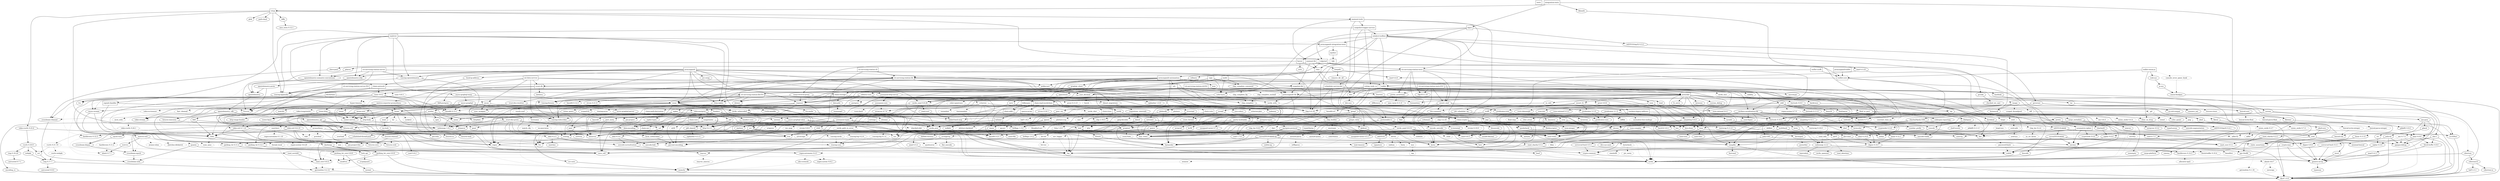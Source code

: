 digraph {
    0 [ label = "tests" shape = box]
    1 [ label = "catalyst-toolbox" shape = box]
    2 [ label = "chain-addr" shape = box]
    3 [ label = "chain-core" shape = box]
    4 [ label = "chain-ser" shape = box]
    5 [ label = "chain-crypto" shape = box]
    6 [ label = "typed-bytes" shape = box]
    7 [ label = "chain-impl-mockchain" shape = box]
    8 [ label = "cardano-legacy-address" shape = box]
    9 [ label = "chain-time" shape = box]
    10 [ label = "chain-vote" shape = box]
    11 [ label = "imhamt" shape = box]
    12 [ label = "sparse-array" shape = box]
    13 [ label = "chain-storage" shape = box]
    14 [ label = "jcli" shape = box]
    15 [ label = "jormungandr-lib" shape = box]
    16 [ label = "jormungandr-automation" shape = box]
    17 [ label = "jortestkit" shape = box]
    18 [ label = "jormungandr-integration-tests" shape = box]
    19 [ label = "hersir" shape = box]
    20 [ label = "thor" shape = box]
    21 [ label = "loki" shape = box]
    22 [ label = "mjolnir" shape = box]
    23 [ label = "snapshot-lib" shape = box]
    24 [ label = "symmetric-cipher" shape = box]
    25 [ label = "vit-servicing-station-lib" shape = box]
    26 [ label = "event-db" shape = box]
    27 [ label = "vit-servicing-station-tests" shape = box]
    28 [ label = "wallet" shape = box]
    29 [ label = "chain-path-derivation" shape = box]
    30 [ label = "hdkeygen" shape = box]
    31 [ label = "chain-network" shape = box]
    32 [ label = "jormungandrwallet" shape = box]
    33 [ label = "wallet-core" shape = box]
    34 [ label = "wallet-wasm-js" shape = box]
    35 [ label = "wallet-uniffi" shape = box]
    36 [ label = "jormungandr" shape = box]
    37 [ label = "explorer" shape = box]
    38 [ label = "settings" shape = box]
    39 [ label = "blockchain" shape = box]
    40 [ label = "vit-servicing-station-cli" shape = box]
    41 [ label = "vit-servicing-station-server" shape = box]
    42 [ label = "iapyx" shape = box]
    43 [ label = "valgrind" shape = box]
    44 [ label = "vitup" shape = box]
    45 [ label = "mainnet-lib" shape = box]
    46 [ label = "mainnet-tools" shape = box]
    47 [ label = "scheduler-service-lib" shape = box]
    48 [ label = "signals-handler" shape = box]
    49 [ label = "snapshot-trigger-service" shape = box]
    50 [ label = "voting_tools_rs" shape = box]
    51 [ label = "integration-tests" shape = box]
    52 [ label = "cat-data-service" shape = box]
    53 [ label = "audit" shape = box]
    54 [ label = "vit-servicing-station-cli-f10" shape = box]
    55 [ label = "vit-servicing-station-lib-f10" shape = box]
    56 [ label = "vit-servicing-station-server-f10" shape = box]
    57 [ label = "vit-servicing-station-tests-f10" shape = box]
    58 [ label = "sign" shape = box]
    59 [ label = "assert_fs" ]
    60 [ label = "bech32 0.8.1" ]
    61 [ label = "clap 4.4.18" ]
    62 [ label = "color-eyre" ]
    63 [ label = "csv" ]
    64 [ label = "fraction" ]
    65 [ label = "futures" ]
    66 [ label = "gag" ]
    67 [ label = "governor" ]
    68 [ label = "graphql_client" ]
    69 [ label = "hex" ]
    70 [ label = "image" ]
    71 [ label = "itertools 0.10.5" ]
    72 [ label = "once_cell" ]
    73 [ label = "qrcode" ]
    74 [ label = "quircs" ]
    75 [ label = "rand 0.8.5" ]
    76 [ label = "rand_chacha 0.3.1" ]
    77 [ label = "rayon" ]
    78 [ label = "regex" ]
    79 [ label = "reqwest" ]
    80 [ label = "rust_decimal" ]
    81 [ label = "serde" ]
    82 [ label = "serde_json" ]
    83 [ label = "serde_yaml 0.9.31" ]
    84 [ label = "sscanf" ]
    85 [ label = "thiserror" ]
    86 [ label = "time" ]
    87 [ label = "tokio" ]
    88 [ label = "tracing" ]
    89 [ label = "tracing-subscriber" ]
    90 [ label = "url" ]
    91 [ label = "cryptoxide 0.4.4" ]
    92 [ label = "proptest" ]
    93 [ label = "quickcheck" ]
    94 [ label = "curve25519-dalek-ng" ]
    95 [ label = "ed25519-bip32 0.4.1" ]
    96 [ label = "ed25519-dalek" ]
    97 [ label = "generic-array" ]
    98 [ label = "rand_core 0.6.4" ]
    99 [ label = "sha2 0.10.8" ]
    100 [ label = "lazy_static" ]
    101 [ label = "strum 0.24.1" ]
    102 [ label = "cbor_event" ]
    103 [ label = "base64 0.21.7" ]
    104 [ label = "const_format" ]
    105 [ label = "criterion" style = dashed]
    106 [ label = "data-pile" ]
    107 [ label = "sled" ]
    108 [ label = "tempfile" ]
    109 [ label = "base64 0.13.1" ]
    110 [ label = "bincode" ]
    111 [ label = "bytes" ]
    112 [ label = "clap_complete" ]
    113 [ label = "gtmpl" ]
    114 [ label = "rpassword" ]
    115 [ label = "serde_yaml 0.8.26" ]
    116 [ label = "http 0.2.11" ]
    117 [ label = "humantime" ]
    118 [ label = "parity-multiaddr" ]
    119 [ label = "serde_with" ]
    120 [ label = "assert_cmd" ]
    121 [ label = "bytesize" ]
    122 [ label = "custom_debug" ]
    123 [ label = "flate2" ]
    124 [ label = "fs_extra" ]
    125 [ label = "json" ]
    126 [ label = "keynesis" ]
    127 [ label = "log" ]
    128 [ label = "netstat2" ]
    129 [ label = "os_info" ]
    130 [ label = "poldercast" ]
    131 [ label = "predicates 2.1.5" ]
    132 [ label = "prost 0.9.0" ]
    133 [ label = "semver" ]
    134 [ label = "sysinfo" ]
    135 [ label = "tar" ]
    136 [ label = "tokio-stream" ]
    137 [ label = "tonic 0.6.2" ]
    138 [ label = "warp" ]
    139 [ label = "zip" ]
    140 [ label = "console" ]
    141 [ label = "dialoguer" ]
    142 [ label = "indicatif" ]
    143 [ label = "sha-1" ]
    144 [ label = "sha2 0.9.9" ]
    145 [ label = "bech32 0.7.3" ]
    146 [ label = "yaml-rust" ]
    147 [ label = "ctrlc" ]
    148 [ label = "slave-pool" ]
    149 [ label = "cocoon" ]
    150 [ label = "dirs" ]
    151 [ label = "serde_test" style = dashed]
    152 [ label = "zeroize" ]
    153 [ label = "diesel" ]
    154 [ label = "diesel_migrations" ]
    155 [ label = "dotenv" ]
    156 [ label = "http-zipkin" ]
    157 [ label = "notify" ]
    158 [ label = "r2d2" ]
    159 [ label = "simplelog 0.8.0" ]
    160 [ label = "tracing-futures" ]
    161 [ label = "bb8" ]
    162 [ label = "bb8-postgres" ]
    163 [ label = "chrono" ]
    164 [ label = "dotenvy" ]
    165 [ label = "tokio-postgres" ]
    166 [ label = "cfg-if 0.1.10" ]
    167 [ label = "dyn-clone" ]
    168 [ label = "fake" ]
    169 [ label = "hyper" ]
    170 [ label = "postgres" ]
    171 [ label = "pretty_assertions" ]
    172 [ label = "rand 0.7.3" ]
    173 [ label = "rand_core 0.5.1" ]
    174 [ label = "refinery" ]
    175 [ label = "hashlink" ]
    176 [ label = "http-body" ]
    177 [ label = "pin-project" ]
    178 [ label = "clear_on_drop" ]
    179 [ label = "console_error_panic_hook" style = dashed]
    180 [ label = "getrandom 0.2.12" ]
    181 [ label = "js-sys" ]
    182 [ label = "wasm-bindgen" ]
    183 [ label = "web-sys" ]
    184 [ label = "uniffi" ]
    185 [ label = "arc-swap" ]
    186 [ label = "jsonrpsee-core" ]
    187 [ label = "jsonrpsee-http-server" ]
    188 [ label = "linked-hash-map" ]
    189 [ label = "local-ip-address" ]
    190 [ label = "lru" ]
    191 [ label = "opentelemetry" ]
    192 [ label = "opentelemetry-otlp" ]
    193 [ label = "opentelemetry-semantic-conventions" ]
    194 [ label = "prometheus" style = dashed]
    195 [ label = "tokio-util 0.6.10" ]
    196 [ label = "tracing-appender" ]
    197 [ label = "tracing-opentelemetry" ]
    198 [ label = "trust-dns-resolver" ]
    199 [ label = "anyhow" ]
    200 [ label = "async-graphql" ]
    201 [ label = "async-graphql-warp" ]
    202 [ label = "futures-channel" ]
    203 [ label = "futures-util" ]
    204 [ label = "ed25519-bip32 0.3.2" ]
    205 [ label = "prettytable-rs" ]
    206 [ label = "warp-reverse-proxy" ]
    207 [ label = "diffy" ]
    208 [ label = "glob" ]
    209 [ label = "path-slash" ]
    210 [ label = "rustls 0.20.9" ]
    211 [ label = "rustls-pemfile" ]
    212 [ label = "tempdir" ]
    213 [ label = "tokio-rustls 0.23.4" ]
    214 [ label = "uuid 0.8.2" ]
    215 [ label = "walkdir" ]
    216 [ label = "cardano-serialization-lib" ]
    217 [ label = "pharos" ]
    218 [ label = "job_scheduler_ng" ]
    219 [ label = "num-traits" ]
    220 [ label = "uuid 1.7.0" ]
    221 [ label = "bytekind" ]
    222 [ label = "cddl" ]
    223 [ label = "ciborium" ]
    224 [ label = "dashmap" ]
    225 [ label = "microtype" ]
    226 [ label = "nonempty" ]
    227 [ label = "validity" ]
    228 [ label = "cfg-if 1.0.0" ]
    229 [ label = "libmath" ]
    230 [ label = "rand_chacha 0.2.2" ]
    231 [ label = "axum" ]
    232 [ label = "metrics" ]
    233 [ label = "metrics-exporter-prometheus" ]
    234 [ label = "tower-http" ]
    235 [ label = "clap_complete_command" ]
    236 [ label = "base64 0.12.3" ]
    237 [ label = "structopt" ]
    238 [ label = "itertools 0.9.0" ]
    239 [ label = "strum 0.21.0" ]
    240 [ label = "anstyle" ]
    241 [ label = "doc-comment" ]
    242 [ label = "globwalk" ]
    243 [ label = "predicates 3.1.0" ]
    244 [ label = "predicates-core" ]
    245 [ label = "predicates-tree" ]
    246 [ label = "clap_builder" ]
    247 [ label = "backtrace" ]
    248 [ label = "color-spantrace" style = dashed]
    249 [ label = "eyre" ]
    250 [ label = "indenter" ]
    251 [ label = "owo-colors" ]
    252 [ label = "tracing-error" style = dashed]
    253 [ label = "csv-core" ]
    254 [ label = "itoa" ]
    255 [ label = "ryu" ]
    256 [ label = "num" ]
    257 [ label = "futures-core" ]
    258 [ label = "futures-executor" ]
    259 [ label = "futures-io" ]
    260 [ label = "futures-sink" ]
    261 [ label = "futures-task" ]
    262 [ label = "filedescriptor" ]
    263 [ label = "futures-timer" style = dashed]
    264 [ label = "no-std-compat" ]
    265 [ label = "nonzero_ext" ]
    266 [ label = "parking_lot 0.12.1" ]
    267 [ label = "smallvec" ]
    268 [ label = "bytemuck" ]
    269 [ label = "byteorder" ]
    270 [ label = "color_quant" ]
    271 [ label = "gif" style = dashed]
    272 [ label = "jpeg-decoder" style = dashed]
    273 [ label = "num-iter" ]
    274 [ label = "num-rational 0.3.2" ]
    275 [ label = "png" style = dashed]
    276 [ label = "scoped_threadpool" style = dashed]
    277 [ label = "tiff" style = dashed]
    278 [ label = "either" ]
    279 [ label = "checked_int_cast" ]
    280 [ label = "ppv-lite86" ]
    281 [ label = "rayon-core" ]
    282 [ label = "aho-corasick" ]
    283 [ label = "memchr" ]
    284 [ label = "regex-automata 0.4.5" ]
    285 [ label = "regex-syntax 0.8.2" ]
    286 [ label = "serde_urlencoded" ]
    287 [ label = "sync_wrapper" ]
    288 [ label = "tower-service" ]
    289 [ label = "arrayvec 0.7.4" ]
    290 [ label = "borsh" style = dashed]
    291 [ label = "rkyv" style = dashed]
    292 [ label = "indexmap 2.2.2" ]
    293 [ label = "unsafe-libyaml" ]
    294 [ label = "deranged" ]
    295 [ label = "num-conv" ]
    296 [ label = "powerfmt" ]
    297 [ label = "time-core" ]
    298 [ label = "mio" style = dashed]
    299 [ label = "num_cpus" style = dashed]
    300 [ label = "pin-project-lite" ]
    301 [ label = "tracing-core" ]
    302 [ label = "matchers" style = dashed]
    303 [ label = "nu-ansi-term" style = dashed]
    304 [ label = "sharded-slab" style = dashed]
    305 [ label = "thread_local" style = dashed]
    306 [ label = "tracing-log 0.2.0" style = dashed]
    307 [ label = "tracing-serde" style = dashed]
    308 [ label = "form_urlencoded" ]
    309 [ label = "idna 0.5.0" ]
    310 [ label = "percent-encoding" ]
    311 [ label = "bit-set" style = dashed]
    312 [ label = "bit-vec" style = dashed]
    313 [ label = "bitflags 2.4.2" ]
    314 [ label = "rand_xorshift" ]
    315 [ label = "rusty-fork" style = dashed]
    316 [ label = "unarray" ]
    317 [ label = "env_logger" style = dashed]
    318 [ label = "digest 0.9.0" ]
    319 [ label = "subtle-ng" ]
    320 [ label = "curve25519-dalek" ]
    321 [ label = "ed25519" ]
    322 [ label = "typenum" ]
    323 [ label = "digest 0.10.7" ]
    324 [ label = "atty" style = dashed]
    325 [ label = "cast" style = dashed]
    326 [ label = "clap 2.34.0" ]
    327 [ label = "criterion-plot" style = dashed]
    328 [ label = "oorandom" style = dashed]
    329 [ label = "plotters" style = dashed]
    330 [ label = "serde_cbor" style = dashed]
    331 [ label = "tinytemplate" style = dashed]
    332 [ label = "memmap2" ]
    333 [ label = "crc32fast" ]
    334 [ label = "crossbeam-epoch" ]
    335 [ label = "crossbeam-utils" ]
    336 [ label = "fxhash" ]
    337 [ label = "libc" ]
    338 [ label = "parking_lot 0.11.2" ]
    339 [ label = "fastrand" ]
    340 [ label = "gtmpl_value" ]
    341 [ label = "indexmap 1.9.3" ]
    342 [ label = "fnv" ]
    343 [ label = "arrayref" ]
    344 [ label = "bs58" ]
    345 [ label = "data-encoding" ]
    346 [ label = "multihash" ]
    347 [ label = "static_assertions" ]
    348 [ label = "unsigned-varint 0.7.2" ]
    349 [ label = "bstr" ]
    350 [ label = "wait-timeout" ]
    351 [ label = "miniz_oxide 0.7.2" style = dashed]
    352 [ label = "cryptoxide 0.3.6" ]
    353 [ label = "bitflags 1.3.2" ]
    354 [ label = "difflib" style = dashed]
    355 [ label = "float-cmp" style = dashed]
    356 [ label = "normalize-line-endings" style = dashed]
    357 [ label = "filetime" ]
    358 [ label = "tokio-util 0.7.10" ]
    359 [ label = "async-stream" ]
    360 [ label = "h2" style = dashed]
    361 [ label = "hyper-timeout" style = dashed]
    362 [ label = "tower" ]
    363 [ label = "tower-layer" ]
    364 [ label = "headers" ]
    365 [ label = "mime" ]
    366 [ label = "mime_guess" ]
    367 [ label = "multer" ]
    368 [ label = "scoped-tls" ]
    369 [ label = "tokio-rustls 0.24.1" style = dashed]
    370 [ label = "tokio-tungstenite" style = dashed]
    371 [ label = "aes 0.8.3" style = dashed]
    372 [ label = "bzip2" style = dashed]
    373 [ label = "constant_time_eq" style = dashed]
    374 [ label = "hmac 0.12.1" ]
    375 [ label = "pbkdf2 0.11.0" style = dashed]
    376 [ label = "sha1" ]
    377 [ label = "zstd" style = dashed]
    378 [ label = "unicode-width" ]
    379 [ label = "shell-words" ]
    380 [ label = "number_prefix" ]
    381 [ label = "block-buffer 0.9.0" ]
    382 [ label = "opaque-debug" ]
    383 [ label = "crossbeam-channel" ]
    384 [ label = "aes-gcm" ]
    385 [ label = "chacha20poly1305" ]
    386 [ label = "hmac 0.11.0" ]
    387 [ label = "pbkdf2 0.9.0" ]
    388 [ label = "dirs-sys" ]
    389 [ label = "libsqlite3-sys" style = dashed]
    390 [ label = "pq-sys" style = dashed]
    391 [ label = "migrations_internals" ]
    392 [ label = "zipkin" ]
    393 [ label = "scheduled-thread-pool" ]
    394 [ label = "termcolor" ]
    395 [ label = "fallible-iterator" ]
    396 [ label = "phf" ]
    397 [ label = "postgres-protocol" ]
    398 [ label = "postgres-types" ]
    399 [ label = "whoami" ]
    400 [ label = "deunicode" ]
    401 [ label = "http 1.0.0" style = dashed]
    402 [ label = "url-escape" style = dashed]
    403 [ label = "httparse" ]
    404 [ label = "httpdate" ]
    405 [ label = "socket2" style = dashed]
    406 [ label = "want" ]
    407 [ label = "ansi_term 0.11.0" ]
    408 [ label = "difference" ]
    409 [ label = "getrandom 0.1.16" style = dashed]
    410 [ label = "refinery-core" ]
    411 [ label = "hashbrown 0.14.3" ]
    412 [ label = "camino" ]
    413 [ label = "cargo_metadata" ]
    414 [ label = "beef" ]
    415 [ label = "jsonrpsee-types" ]
    416 [ label = "rustc-hash" style = dashed]
    417 [ label = "globset" ]
    418 [ label = "unicase" ]
    419 [ label = "hashbrown 0.12.3" ]
    420 [ label = "opentelemetry_api" ]
    421 [ label = "opentelemetry_sdk" ]
    422 [ label = "opentelemetry-proto" ]
    423 [ label = "prost 0.11.9" style = dashed]
    424 [ label = "tonic 0.8.3" style = dashed]
    425 [ label = "protobuf" style = dashed]
    426 [ label = "slab" style = dashed]
    427 [ label = "tracing-log 0.1.4" style = dashed]
    428 [ label = "lru-cache" ]
    429 [ label = "resolv-conf" style = dashed]
    430 [ label = "trust-dns-proto" ]
    431 [ label = "async-graphql-parser" ]
    432 [ label = "async-graphql-value" ]
    433 [ label = "fast_chemail" style = dashed]
    434 [ label = "pin-utils" ]
    435 [ label = "encode_unicode" ]
    436 [ label = "is-terminal" ]
    437 [ label = "term" ]
    438 [ label = "ansi_term 0.12.1" ]
    439 [ label = "ring 0.16.20" ]
    440 [ label = "sct" ]
    441 [ label = "webpki" ]
    442 [ label = "rand 0.4.6" ]
    443 [ label = "remove_dir_all" ]
    444 [ label = "same-file" ]
    445 [ label = "num-bigint" ]
    446 [ label = "num-integer" ]
    447 [ label = "schemars" ]
    448 [ label = "cron" ]
    449 [ label = "libm" style = dashed]
    450 [ label = "abnf_to_pest" ]
    451 [ label = "base16" ]
    452 [ label = "base64-url" style = dashed]
    453 [ label = "clap 3.2.25" style = dashed]
    454 [ label = "codespan-reporting" ]
    455 [ label = "hexf-parse" ]
    456 [ label = "itertools 0.11.0" ]
    457 [ label = "lexical-core" ]
    458 [ label = "pest_meta" ]
    459 [ label = "pest_vm" ]
    460 [ label = "regex-syntax 0.7.5" style = dashed]
    461 [ label = "simplelog 0.12.1" ]
    462 [ label = "uriparse" style = dashed]
    463 [ label = "ciborium-io" ]
    464 [ label = "ciborium-ll" ]
    465 [ label = "lock_api" ]
    466 [ label = "parking_lot_core 0.9.9" ]
    467 [ label = "secrecy" style = dashed]
    468 [ label = "rand 0.3.23" ]
    469 [ label = "axum-core" ]
    470 [ label = "matchit" ]
    471 [ label = "serde_path_to_error" style = dashed]
    472 [ label = "ahash 0.7.7" ]
    473 [ label = "ipnet" ]
    474 [ label = "metrics-util" ]
    475 [ label = "quanta" ]
    476 [ label = "http-range-header" ]
    477 [ label = "clap_complete_fig" style = dashed]
    478 [ label = "clap_complete_nushell" style = dashed]
    479 [ label = "ignore" ]
    480 [ label = "termtree" ]
    481 [ label = "anstream" style = dashed]
    482 [ label = "clap_lex 0.6.0" ]
    483 [ label = "strsim 0.10.0" style = dashed]
    484 [ label = "rustc-demangle" ]
    485 [ label = "num-complex" ]
    486 [ label = "num-rational 0.4.1" ]
    487 [ label = "weezl" style = dashed]
    488 [ label = "deflate" style = dashed]
    489 [ label = "miniz_oxide 0.3.7" style = dashed]
    490 [ label = "miniz_oxide 0.4.4" style = dashed]
    491 [ label = "crossbeam-deque" ]
    492 [ label = "bitvec" style = dashed]
    493 [ label = "bytecheck" style = dashed]
    494 [ label = "ptr_meta" style = dashed]
    495 [ label = "rend" style = dashed]
    496 [ label = "seahash" style = dashed]
    497 [ label = "tinyvec" ]
    498 [ label = "equivalent" ]
    499 [ label = "regex-automata 0.1.10" style = dashed]
    500 [ label = "overload" style = dashed]
    501 [ label = "unicode-bidi" ]
    502 [ label = "unicode-normalization" ]
    503 [ label = "quick-error" style = dashed]
    504 [ label = "subtle" ]
    505 [ label = "signature" ]
    506 [ label = "block-buffer 0.10.4" style = dashed]
    507 [ label = "crypto-common" ]
    508 [ label = "strsim 0.8.0" style = dashed]
    509 [ label = "textwrap 0.11.0" ]
    510 [ label = "vec_map" style = dashed]
    511 [ label = "plotters-backend" style = dashed]
    512 [ label = "plotters-svg" style = dashed]
    513 [ label = "half 1.8.2" style = dashed]
    514 [ label = "instant" ]
    515 [ label = "parking_lot_core 0.8.6" ]
    516 [ label = "unsigned-varint 0.5.1" ]
    517 [ label = "adler" style = dashed]
    518 [ label = "tokio-io-timeout" style = dashed]
    519 [ label = "headers-core" ]
    520 [ label = "encoding_rs" ]
    521 [ label = "spin" ]
    522 [ label = "rustls 0.21.10" style = dashed]
    523 [ label = "tungstenite" style = dashed]
    524 [ label = "cipher 0.4.4" ]
    525 [ label = "bzip2-sys" style = dashed]
    526 [ label = "password-hash" style = dashed]
    527 [ label = "zstd-safe" style = dashed]
    528 [ label = "aead 0.4.3" ]
    529 [ label = "aes 0.7.5" style = dashed]
    530 [ label = "cipher 0.3.0" ]
    531 [ label = "ctr" ]
    532 [ label = "ghash" ]
    533 [ label = "aead 0.5.2" ]
    534 [ label = "chacha20" ]
    535 [ label = "poly1305" ]
    536 [ label = "crypto-mac" ]
    537 [ label = "lazycell" ]
    538 [ label = "zipkin-types" ]
    539 [ label = "phf_shared" ]
    540 [ label = "md-5" ]
    541 [ label = "stringprep" ]
    542 [ label = "try-lock" ]
    543 [ label = "siphasher 1.0.0" ]
    544 [ label = "toml" ]
    545 [ label = "ahash 0.8.7" style = dashed]
    546 [ label = "allocator-api2" style = dashed]
    547 [ label = "cargo-platform" ]
    548 [ label = "hostname" style = dashed]
    549 [ label = "idna 0.2.3" ]
    550 [ label = "pest" ]
    551 [ label = "ascii_utils" style = dashed]
    552 [ label = "dirs-next" ]
    553 [ label = "untrusted 0.7.1" ]
    554 [ label = "ring 0.17.7" ]
    555 [ label = "untrusted 0.9.0" ]
    556 [ label = "nom" ]
    557 [ label = "abnf" ]
    558 [ label = "pretty" ]
    559 [ label = "clap_lex 0.2.4" style = dashed]
    560 [ label = "textwrap 0.16.0" style = dashed]
    561 [ label = "lexical-parse-float" style = dashed]
    562 [ label = "lexical-parse-integer" style = dashed]
    563 [ label = "lexical-util" ]
    564 [ label = "lexical-write-float" style = dashed]
    565 [ label = "lexical-write-integer" style = dashed]
    566 [ label = "half 2.3.1" ]
    567 [ label = "scopeguard" ]
    568 [ label = "atomic-shim" style = dashed]
    569 [ label = "hashbrown 0.11.2" style = dashed]
    570 [ label = "sketches-ddsketch" style = dashed]
    571 [ label = "anstyle-parse" style = dashed]
    572 [ label = "anstyle-query" style = dashed]
    573 [ label = "colorchoice" style = dashed]
    574 [ label = "utf8parse" style = dashed]
    575 [ label = "adler32" style = dashed]
    576 [ label = "funty" style = dashed]
    577 [ label = "radium" style = dashed]
    578 [ label = "tap" style = dashed]
    579 [ label = "wyz" style = dashed]
    580 [ label = "simdutf8" style = dashed]
    581 [ label = "tinyvec_macros" style = dashed]
    582 [ label = "regex-syntax 0.6.29" style = dashed]
    583 [ label = "rustls-webpki" style = dashed]
    584 [ label = "utf-8" style = dashed]
    585 [ label = "inout" ]
    586 [ label = "base64ct" style = dashed]
    587 [ label = "zstd-sys" style = dashed]
    588 [ label = "polyval" ]
    589 [ label = "universal-hash 0.5.1" ]
    590 [ label = "siphasher 0.3.11" ]
    591 [ label = "finl_unicode" ]
    592 [ label = "serde_spanned" ]
    593 [ label = "toml_datetime" ]
    594 [ label = "toml_edit" style = dashed]
    595 [ label = "zerocopy" style = dashed]
    596 [ label = "match_cfg" style = dashed]
    597 [ label = "matches" ]
    598 [ label = "ucd-trie" ]
    599 [ label = "dirs-sys-next" ]
    600 [ label = "minimal-lexical" ]
    601 [ label = "abnf-core" ]
    602 [ label = "arrayvec 0.5.2" ]
    603 [ label = "typed-arena" ]
    604 [ label = "unicode-segmentation" ]
    605 [ label = "os_str_bytes" style = dashed]
    606 [ label = "universal-hash 0.4.1" ]
    607 [ label = "winnow" style = dashed]
    1 -> 62 [ ]
    1 -> 66 [ ]
    1 -> 67 [ ]
    1 -> 18 [ ]
    1 -> 73 [ ]
    1 -> 74 [ ]
    1 -> 84 [ ]
    1 -> 24 [ ]
    1 -> 25 [ style = dotted]
    1 -> 28 [ ]
    2 -> 3 [ ]
    2 -> 5 [ ]
    3 -> 4 [ ]
    4 -> 85 [ ]
    5 -> 60 [ ]
    5 -> 94 [ ]
    5 -> 95 [ ]
    5 -> 96 [ ]
    5 -> 69 [ ]
    5 -> 92 [ style = dotted]
    5 -> 93 [ style = dotted]
    5 -> 77 [ ]
    5 -> 99 [ ]
    5 -> 6 [ ]
    7 -> 8 [ ]
    7 -> 2 [ ]
    7 -> 9 [ ]
    7 -> 10 [ ]
    7 -> 11 [ ]
    7 -> 12 [ ]
    7 -> 101 [ ]
    7 -> 88 [ ]
    8 -> 102 [ ]
    8 -> 95 [ ]
    9 -> 3 [ ]
    9 -> 92 [ style = dotted]
    9 -> 93 [ style = dotted]
    10 -> 103 [ ]
    10 -> 3 [ ]
    10 -> 5 [ ]
    10 -> 104 [ ]
    11 -> 92 [ style = dotted]
    11 -> 85 [ ]
    13 -> 105 [ style = dotted]
    13 -> 106 [ ]
    13 -> 98 [ style = dotted]
    13 -> 107 [ ]
    13 -> 108 [ style = dotted]
    13 -> 85 [ ]
    14 -> 110 [ ]
    14 -> 112 [ ]
    14 -> 113 [ ]
    14 -> 15 [ ]
    14 -> 79 [ ]
    14 -> 114 [ ]
    14 -> 115 [ ]
    15 -> 7 [ ]
    15 -> 116 [ ]
    15 -> 117 [ ]
    15 -> 118 [ ]
    15 -> 119 [ ]
    16 -> 120 [ ]
    16 -> 13 [ ]
    16 -> 68 [ ]
    16 -> 14 [ ]
    16 -> 17 [ ]
    16 -> 125 [ ]
    16 -> 128 [ ]
    16 -> 130 [ ]
    16 -> 137 [ ]
    16 -> 89 [ ]
    17 -> 59 [ ]
    17 -> 109 [ ]
    17 -> 60 [ ]
    17 -> 121 [ ]
    17 -> 63 [ ]
    17 -> 122 [ ]
    17 -> 141 [ ]
    17 -> 124 [ ]
    17 -> 69 [ ]
    17 -> 117 [ ]
    17 -> 142 [ ]
    17 -> 129 [ ]
    17 -> 131 [ ]
    17 -> 79 [ ]
    17 -> 133 [ ]
    17 -> 115 [ ]
    17 -> 143 [ ]
    17 -> 144 [ ]
    17 -> 134 [ ]
    17 -> 135 [ ]
    17 -> 138 [ ]
    17 -> 139 [ ]
    18 -> 145 [ ]
    18 -> 19 [ ]
    18 -> 22 [ ]
    19 -> 147 [ ]
    19 -> 148 [ ]
    19 -> 20 [ ]
    20 -> 149 [ ]
    20 -> 150 [ ]
    20 -> 16 [ ]
    21 -> 20 [ ]
    22 -> 21 [ ]
    23 -> 64 [ ]
    23 -> 15 [ ]
    23 -> 79 [ ]
    23 -> 80 [ ]
    23 -> 151 [ style = dotted]
    23 -> 83 [ ]
    24 -> 91 [ ]
    24 -> 75 [ ]
    24 -> 85 [ ]
    24 -> 152 [ ]
    25 -> 61 [ ]
    25 -> 154 [ ]
    25 -> 155 [ ]
    25 -> 26 [ ]
    25 -> 156 [ ]
    25 -> 71 [ ]
    25 -> 157 [ ]
    25 -> 159 [ ]
    25 -> 23 [ ]
    25 -> 160 [ ]
    25 -> 89 [ ]
    25 -> 138 [ ]
    26 -> 162 [ ]
    26 -> 164 [ ]
    26 -> 80 [ ]
    26 -> 85 [ ]
    27 -> 120 [ ]
    27 -> 166 [ ]
    27 -> 167 [ ]
    27 -> 168 [ ]
    27 -> 17 [ ]
    27 -> 171 [ ]
    27 -> 174 [ ]
    27 -> 25 [ ]
    28 -> 175 [ ]
    28 -> 30 [ ]
    28 -> 71 [ ]
    28 -> 15 [ ]
    29 -> 85 [ ]
    30 -> 8 [ ]
    30 -> 2 [ ]
    30 -> 29 [ ]
    31 -> 5 [ ]
    31 -> 65 [ ]
    31 -> 85 [ ]
    31 -> 137 [ ]
    32 -> 33 [ ]
    33 -> 145 [ ]
    33 -> 24 [ ]
    33 -> 28 [ ]
    34 -> 178 [ ]
    34 -> 179 [ style = dotted]
    34 -> 33 [ ]
    34 -> 183 [ ]
    35 -> 184 [ ]
    35 -> 33 [ ]
    36 -> 185 [ ]
    36 -> 31 [ ]
    36 -> 13 [ ]
    36 -> 61 [ ]
    36 -> 156 [ ]
    36 -> 15 [ ]
    36 -> 187 [ ]
    36 -> 189 [ ]
    36 -> 192 [ ]
    36 -> 193 [ ]
    36 -> 130 [ ]
    36 -> 194 [ style = dotted]
    36 -> 79 [ ]
    36 -> 115 [ ]
    36 -> 196 [ ]
    36 -> 197 [ ]
    36 -> 198 [ ]
    36 -> 138 [ ]
    37 -> 199 [ ]
    37 -> 201 [ ]
    37 -> 31 [ ]
    37 -> 156 [ ]
    37 -> 18 [ ]
    37 -> 192 [ ]
    37 -> 193 [ ]
    37 -> 196 [ ]
    37 -> 197 [ ]
    38 -> 107 [ ]
    38 -> 85 [ ]
    39 -> 7 [ ]
    39 -> 190 [ ]
    40 -> 63 [ ]
    40 -> 25 [ ]
    41 -> 192 [ ]
    41 -> 193 [ ]
    41 -> 196 [ ]
    41 -> 197 [ ]
    41 -> 25 [ ]
    42 -> 1 [ ]
    42 -> 204 [ ]
    42 -> 205 [ ]
    42 -> 43 [ ]
    43 -> 16 [ ]
    43 -> 27 [ ]
    43 -> 33 [ ]
    43 -> 206 [ ]
    44 -> 207 [ ]
    44 -> 208 [ ]
    44 -> 46 [ ]
    44 -> 209 [ ]
    44 -> 213 [ ]
    44 -> 196 [ ]
    44 -> 214 [ ]
    44 -> 43 [ ]
    45 -> 216 [ ]
    45 -> 217 [ ]
    45 -> 23 [ ]
    45 -> 212 [ ]
    45 -> 20 [ ]
    46 -> 218 [ ]
    46 -> 45 [ ]
    46 -> 205 [ ]
    46 -> 49 [ ]
    46 -> 27 [ ]
    47 -> 163 [ ]
    47 -> 61 [ ]
    47 -> 65 [ ]
    47 -> 17 [ ]
    47 -> 220 [ ]
    48 -> 65 [ ]
    48 -> 87 [ ]
    49 -> 1 [ ]
    49 -> 47 [ ]
    49 -> 48 [ ]
    49 -> 50 [ ]
    50 -> 221 [ ]
    50 -> 216 [ ]
    50 -> 222 [ ]
    50 -> 61 [ ]
    50 -> 62 [ ]
    50 -> 224 [ ]
    50 -> 150 [ ]
    50 -> 225 [ ]
    50 -> 226 [ ]
    50 -> 92 [ ]
    50 -> 77 [ ]
    50 -> 80 [ ]
    50 -> 227 [ ]
    51 -> 42 [ ]
    51 -> 229 [ ]
    51 -> 230 [ ]
    51 -> 44 [ ]
    52 -> 231 [ ]
    52 -> 61 [ ]
    52 -> 26 [ ]
    52 -> 233 [ ]
    52 -> 119 [ ]
    52 -> 234 [ ]
    52 -> 89 [ ]
    53 -> 13 [ ]
    53 -> 235 [ ]
    53 -> 62 [ ]
    53 -> 115 [ ]
    53 -> 28 [ ]
    54 -> 63 [ ]
    54 -> 172 [ ]
    54 -> 108 [ ]
    54 -> 55 [ ]
    55 -> 236 [ ]
    55 -> 154 [ ]
    55 -> 155 [ ]
    55 -> 156 [ ]
    55 -> 238 [ ]
    55 -> 157 [ ]
    55 -> 159 [ ]
    55 -> 237 [ ]
    55 -> 239 [ ]
    55 -> 160 [ ]
    55 -> 89 [ ]
    55 -> 138 [ ]
    56 -> 196 [ ]
    56 -> 55 [ ]
    57 -> 120 [ ]
    57 -> 166 [ ]
    57 -> 7 [ ]
    57 -> 167 [ ]
    57 -> 168 [ ]
    57 -> 17 [ ]
    57 -> 171 [ ]
    57 -> 55 [ ]
    58 -> 13 [ ]
    58 -> 235 [ ]
    58 -> 62 [ ]
    58 -> 15 [ ]
    58 -> 79 [ ]
    58 -> 115 [ ]
    59 -> 241 [ ]
    59 -> 242 [ ]
    59 -> 243 [ ]
    59 -> 245 [ ]
    59 -> 108 [ ]
    61 -> 246 [ ]
    62 -> 247 [ ]
    62 -> 248 [ style = dotted]
    62 -> 249 [ ]
    63 -> 253 [ ]
    63 -> 254 [ ]
    63 -> 255 [ ]
    63 -> 81 [ ]
    64 -> 100 [ style = dotted]
    64 -> 256 [ ]
    65 -> 258 [ style = dotted]
    66 -> 262 [ ]
    66 -> 108 [ ]
    67 -> 65 [ style = dotted]
    67 -> 263 [ style = dotted]
    67 -> 264 [ ]
    67 -> 265 [ ]
    67 -> 266 [ ]
    67 -> 75 [ style = dotted]
    68 -> 82 [ ]
    70 -> 268 [ ]
    70 -> 271 [ style = dotted]
    70 -> 273 [ ]
    70 -> 274 [ ]
    70 -> 275 [ style = dotted]
    70 -> 276 [ style = dotted]
    70 -> 277 [ style = dotted]
    71 -> 278 [ ]
    73 -> 279 [ ]
    73 -> 70 [ style = dotted]
    74 -> 219 [ ]
    74 -> 85 [ ]
    75 -> 76 [ style = dotted]
    76 -> 280 [ ]
    76 -> 98 [ ]
    77 -> 278 [ ]
    77 -> 281 [ ]
    78 -> 284 [ ]
    79 -> 103 [ ]
    79 -> 203 [ ]
    79 -> 116 [ ]
    79 -> 82 [ style = dotted]
    79 -> 286 [ ]
    79 -> 287 [ ]
    79 -> 288 [ ]
    79 -> 90 [ ]
    80 -> 289 [ ]
    80 -> 290 [ style = dotted]
    80 -> 170 [ style = dotted]
    80 -> 291 [ style = dotted]
    82 -> 254 [ ]
    82 -> 255 [ ]
    82 -> 81 [ ]
    83 -> 292 [ ]
    83 -> 254 [ ]
    83 -> 255 [ ]
    83 -> 81 [ ]
    83 -> 293 [ ]
    84 -> 104 [ ]
    84 -> 100 [ ]
    84 -> 78 [ ]
    86 -> 294 [ ]
    86 -> 254 [ style = dotted]
    86 -> 295 [ ]
    86 -> 297 [ ]
    87 -> 111 [ style = dotted]
    87 -> 298 [ style = dotted]
    87 -> 299 [ style = dotted]
    87 -> 266 [ style = dotted]
    87 -> 300 [ ]
    88 -> 127 [ style = dotted]
    88 -> 300 [ ]
    88 -> 301 [ ]
    89 -> 302 [ style = dotted]
    89 -> 303 [ style = dotted]
    89 -> 78 [ style = dotted]
    89 -> 82 [ style = dotted]
    89 -> 304 [ style = dotted]
    89 -> 267 [ style = dotted]
    89 -> 305 [ style = dotted]
    89 -> 86 [ style = dotted]
    89 -> 88 [ style = dotted]
    89 -> 306 [ style = dotted]
    89 -> 307 [ style = dotted]
    90 -> 308 [ ]
    90 -> 309 [ ]
    90 -> 81 [ style = dotted]
    92 -> 311 [ style = dotted]
    92 -> 313 [ ]
    92 -> 100 [ style = dotted]
    92 -> 219 [ ]
    92 -> 75 [ ]
    92 -> 314 [ ]
    92 -> 285 [ style = dotted]
    92 -> 315 [ style = dotted]
    92 -> 316 [ ]
    93 -> 317 [ style = dotted]
    93 -> 172 [ ]
    94 -> 269 [ ]
    94 -> 318 [ ]
    94 -> 98 [ ]
    94 -> 319 [ ]
    94 -> 152 [ ]
    95 -> 91 [ ]
    96 -> 320 [ ]
    96 -> 321 [ ]
    96 -> 172 [ style = dotted]
    96 -> 81 [ style = dotted]
    96 -> 144 [ ]
    97 -> 322 [ ]
    98 -> 180 [ style = dotted]
    99 -> 323 [ ]
    105 -> 326 [ style = dashed]
    105 -> 327 [ style = dashed]
    105 -> 63 [ style = dashed]
    105 -> 65 [ style = dotted]
    105 -> 100 [ style = dashed]
    105 -> 328 [ style = dashed]
    105 -> 329 [ style = dashed]
    105 -> 77 [ style = dashed]
    105 -> 78 [ style = dashed]
    105 -> 330 [ style = dashed]
    105 -> 331 [ style = dashed]
    105 -> 87 [ style = dotted]
    105 -> 215 [ style = dashed]
    106 -> 332 [ ]
    107 -> 333 [ ]
    107 -> 334 [ ]
    107 -> 336 [ ]
    107 -> 337 [ ]
    107 -> 127 [ ]
    107 -> 338 [ ]
    108 -> 228 [ ]
    108 -> 339 [ ]
    110 -> 81 [ ]
    111 -> 81 [ style = dotted]
    112 -> 61 [ ]
    113 -> 340 [ ]
    113 -> 71 [ ]
    113 -> 100 [ ]
    113 -> 310 [ ]
    114 -> 82 [ ]
    115 -> 341 [ ]
    115 -> 255 [ ]
    115 -> 146 [ ]
    116 -> 111 [ ]
    116 -> 342 [ ]
    116 -> 254 [ ]
    118 -> 343 [ ]
    118 -> 344 [ ]
    118 -> 269 [ ]
    118 -> 345 [ ]
    118 -> 346 [ ]
    118 -> 347 [ ]
    118 -> 348 [ ]
    118 -> 90 [ style = dotted]
    119 -> 109 [ style = dotted]
    119 -> 163 [ style = dotted]
    119 -> 69 [ style = dotted]
    119 -> 341 [ style = dotted]
    119 -> 82 [ style = dotted]
    119 -> 86 [ style = dotted]
    120 -> 349 [ ]
    120 -> 241 [ ]
    120 -> 243 [ ]
    120 -> 245 [ ]
    120 -> 350 [ ]
    123 -> 333 [ ]
    123 -> 351 [ style = dotted]
    126 -> 352 [ ]
    126 -> 69 [ ]
    126 -> 76 [ ]
    126 -> 85 [ ]
    127 -> 81 [ style = dotted]
    128 -> 353 [ ]
    128 -> 337 [ ]
    128 -> 85 [ ]
    129 -> 127 [ ]
    130 -> 126 [ ]
    130 -> 190 [ ]
    131 -> 354 [ style = dotted]
    131 -> 355 [ style = dotted]
    131 -> 71 [ ]
    131 -> 356 [ style = dotted]
    131 -> 244 [ ]
    131 -> 78 [ style = dotted]
    132 -> 111 [ ]
    133 -> 81 [ style = dotted]
    134 -> 228 [ ]
    134 -> 77 [ style = dotted]
    135 -> 357 [ ]
    136 -> 358 [ style = dotted]
    137 -> 359 [ ]
    137 -> 109 [ ]
    137 -> 361 [ style = dotted]
    137 -> 310 [ ]
    137 -> 132 [ style = dotted]
    137 -> 136 [ ]
    137 -> 195 [ ]
    137 -> 362 [ style = dotted]
    137 -> 160 [ style = dotted]
    138 -> 364 [ ]
    138 -> 169 [ ]
    138 -> 366 [ ]
    138 -> 367 [ style = dotted]
    138 -> 177 [ ]
    138 -> 211 [ ]
    138 -> 368 [ ]
    138 -> 82 [ ]
    138 -> 286 [ ]
    138 -> 369 [ style = dotted]
    138 -> 136 [ ]
    138 -> 370 [ style = dotted]
    139 -> 371 [ style = dotted]
    139 -> 269 [ ]
    139 -> 372 [ style = dotted]
    139 -> 373 [ style = dotted]
    139 -> 123 [ style = dotted]
    139 -> 375 [ style = dotted]
    139 -> 376 [ style = dotted]
    139 -> 86 [ style = dotted]
    139 -> 377 [ style = dotted]
    140 -> 100 [ ]
    140 -> 337 [ ]
    140 -> 378 [ style = dotted]
    141 -> 140 [ ]
    141 -> 379 [ ]
    141 -> 108 [ style = dotted]
    141 -> 152 [ style = dotted]
    142 -> 140 [ ]
    142 -> 380 [ ]
    142 -> 78 [ ]
    143 -> 381 [ ]
    143 -> 228 [ ]
    143 -> 318 [ ]
    143 -> 382 [ ]
    144 -> 381 [ ]
    144 -> 228 [ ]
    144 -> 318 [ ]
    144 -> 382 [ ]
    146 -> 188 [ ]
    148 -> 383 [ ]
    149 -> 384 [ ]
    149 -> 385 [ ]
    149 -> 387 [ ]
    149 -> 75 [ ]
    150 -> 388 [ ]
    151 -> 81 [ style = dashed]
    153 -> 353 [ style = dotted]
    153 -> 269 [ ]
    153 -> 163 [ style = dotted]
    153 -> 389 [ style = dotted]
    153 -> 390 [ style = dotted]
    153 -> 158 [ style = dotted]
    153 -> 82 [ style = dotted]
    154 -> 391 [ ]
    156 -> 116 [ ]
    156 -> 392 [ ]
    157 -> 353 [ ]
    157 -> 383 [ style = dotted]
    157 -> 357 [ ]
    157 -> 337 [ ]
    157 -> 215 [ ]
    158 -> 127 [ ]
    158 -> 393 [ ]
    159 -> 163 [ ]
    159 -> 127 [ ]
    159 -> 394 [ style = dotted]
    160 -> 177 [ style = dotted]
    160 -> 88 [ ]
    161 -> 203 [ ]
    161 -> 87 [ ]
    162 -> 161 [ ]
    162 -> 165 [ ]
    163 -> 219 [ ]
    163 -> 81 [ style = dotted]
    165 -> 203 [ ]
    165 -> 310 [ ]
    165 -> 396 [ ]
    165 -> 398 [ ]
    165 -> 358 [ ]
    165 -> 399 [ ]
    168 -> 163 [ style = dotted]
    168 -> 400 [ ]
    168 -> 401 [ style = dotted]
    168 -> 75 [ ]
    168 -> 402 [ style = dotted]
    169 -> 360 [ style = dotted]
    169 -> 176 [ ]
    169 -> 403 [ ]
    169 -> 404 [ ]
    169 -> 405 [ style = dotted]
    169 -> 288 [ ]
    169 -> 406 [ ]
    170 -> 165 [ ]
    171 -> 407 [ ]
    171 -> 408 [ ]
    172 -> 173 [ ]
    173 -> 409 [ style = dotted]
    174 -> 410 [ ]
    175 -> 411 [ ]
    176 -> 116 [ ]
    176 -> 300 [ ]
    179 -> 182 [ style = dashed]
    180 -> 228 [ ]
    181 -> 182 [ ]
    182 -> 228 [ ]
    183 -> 181 [ ]
    184 -> 199 [ ]
    184 -> 111 [ ]
    184 -> 413 [ ]
    184 -> 127 [ ]
    184 -> 72 [ ]
    184 -> 347 [ ]
    186 -> 289 [ style = dotted]
    186 -> 169 [ style = dotted]
    186 -> 415 [ ]
    186 -> 75 [ style = dotted]
    186 -> 416 [ style = dotted]
    187 -> 417 [ ]
    187 -> 186 [ ]
    187 -> 100 [ ]
    187 -> 418 [ ]
    189 -> 85 [ ]
    190 -> 419 [ style = dotted]
    191 -> 421 [ ]
    192 -> 422 [ ]
    193 -> 191 [ ]
    194 -> 342 [ style = dashed]
    194 -> 100 [ style = dashed]
    194 -> 283 [ style = dashed]
    194 -> 266 [ style = dashed]
    194 -> 425 [ style = dotted]
    194 -> 85 [ style = dashed]
    195 -> 257 [ ]
    195 -> 260 [ ]
    195 -> 426 [ style = dotted]
    195 -> 87 [ ]
    196 -> 383 [ ]
    196 -> 85 [ ]
    196 -> 89 [ ]
    197 -> 191 [ ]
    197 -> 427 [ style = dotted]
    197 -> 89 [ ]
    198 -> 428 [ ]
    198 -> 429 [ style = dotted]
    198 -> 430 [ ]
    200 -> 431 [ ]
    200 -> 359 [ ]
    200 -> 109 [ ]
    200 -> 433 [ style = dotted]
    200 -> 367 [ ]
    200 -> 219 [ ]
    200 -> 72 [ ]
    200 -> 78 [ ]
    200 -> 286 [ ]
    200 -> 347 [ ]
    200 -> 108 [ ]
    201 -> 200 [ ]
    201 -> 138 [ ]
    202 -> 257 [ ]
    202 -> 260 [ style = dotted]
    203 -> 202 [ style = dotted]
    203 -> 259 [ style = dotted]
    203 -> 261 [ ]
    203 -> 283 [ style = dotted]
    203 -> 300 [ ]
    203 -> 434 [ ]
    203 -> 426 [ style = dotted]
    204 -> 352 [ ]
    205 -> 63 [ style = dotted]
    205 -> 435 [ ]
    205 -> 436 [ ]
    205 -> 100 [ ]
    205 -> 437 [ ]
    205 -> 378 [ ]
    206 -> 100 [ ]
    206 -> 79 [ ]
    206 -> 138 [ ]
    207 -> 438 [ ]
    210 -> 127 [ style = dotted]
    210 -> 439 [ ]
    210 -> 440 [ ]
    210 -> 441 [ ]
    211 -> 103 [ ]
    212 -> 442 [ ]
    212 -> 443 [ ]
    213 -> 210 [ ]
    213 -> 87 [ ]
    214 -> 180 [ style = dotted]
    214 -> 81 [ style = dotted]
    215 -> 444 [ ]
    216 -> 145 [ ]
    216 -> 102 [ ]
    216 -> 178 [ ]
    216 -> 95 [ ]
    216 -> 69 [ ]
    216 -> 71 [ ]
    216 -> 188 [ ]
    216 -> 445 [ ]
    216 -> 75 [ ]
    216 -> 447 [ ]
    216 -> 144 [ ]
    217 -> 65 [ ]
    218 -> 448 [ ]
    218 -> 220 [ ]
    219 -> 449 [ style = dotted]
    220 -> 180 [ style = dotted]
    220 -> 81 [ style = dotted]
    221 -> 69 [ style = dotted]
    221 -> 81 [ ]
    221 -> 316 [ ]
    222 -> 450 [ ]
    222 -> 451 [ ]
    222 -> 452 [ style = dotted]
    222 -> 163 [ style = dotted]
    222 -> 223 [ style = dotted]
    222 -> 453 [ style = dotted]
    222 -> 454 [ ]
    222 -> 345 [ ]
    222 -> 455 [ ]
    222 -> 456 [ ]
    222 -> 457 [ ]
    222 -> 459 [ ]
    222 -> 78 [ ]
    222 -> 460 [ style = dotted]
    222 -> 82 [ style = dotted]
    222 -> 461 [ ]
    222 -> 462 [ style = dotted]
    223 -> 464 [ ]
    223 -> 81 [ ]
    224 -> 411 [ ]
    224 -> 465 [ ]
    224 -> 72 [ ]
    224 -> 466 [ ]
    225 -> 467 [ style = dotted]
    226 -> 81 [ style = dotted]
    229 -> 468 [ ]
    230 -> 280 [ ]
    230 -> 173 [ ]
    231 -> 469 [ ]
    231 -> 353 [ ]
    231 -> 169 [ ]
    231 -> 470 [ ]
    231 -> 82 [ style = dotted]
    231 -> 471 [ style = dotted]
    231 -> 286 [ style = dotted]
    231 -> 287 [ ]
    231 -> 362 [ ]
    232 -> 472 [ ]
    233 -> 169 [ style = dotted]
    233 -> 341 [ ]
    233 -> 473 [ style = dotted]
    233 -> 474 [ ]
    233 -> 85 [ ]
    234 -> 313 [ ]
    234 -> 203 [ ]
    234 -> 176 [ ]
    234 -> 476 [ ]
    234 -> 363 [ ]
    234 -> 288 [ ]
    235 -> 477 [ style = dotted]
    235 -> 478 [ style = dotted]
    237 -> 326 [ ]
    237 -> 100 [ ]
    238 -> 278 [ ]
    242 -> 313 [ ]
    242 -> 479 [ ]
    243 -> 240 [ ]
    243 -> 354 [ style = dotted]
    243 -> 244 [ ]
    245 -> 244 [ ]
    245 -> 480 [ ]
    246 -> 481 [ style = dotted]
    246 -> 482 [ ]
    246 -> 483 [ style = dotted]
    247 -> 228 [ ]
    247 -> 484 [ ]
    248 -> 251 [ style = dashed]
    248 -> 252 [ style = dashed]
    249 -> 250 [ ]
    249 -> 72 [ ]
    252 -> 89 [ style = dashed]
    253 -> 283 [ ]
    256 -> 485 [ ]
    256 -> 273 [ ]
    256 -> 486 [ ]
    258 -> 203 [ ]
    262 -> 337 [ ]
    262 -> 85 [ ]
    266 -> 465 [ ]
    266 -> 466 [ ]
    271 -> 270 [ style = dashed]
    271 -> 487 [ style = dashed]
    272 -> 77 [ style = dotted]
    273 -> 446 [ ]
    274 -> 446 [ ]
    275 -> 353 [ style = dashed]
    275 -> 333 [ style = dashed]
    275 -> 488 [ style = dotted]
    275 -> 489 [ style = dashed]
    277 -> 272 [ style = dashed]
    277 -> 490 [ style = dashed]
    277 -> 487 [ style = dashed]
    281 -> 491 [ ]
    282 -> 283 [ style = dotted]
    284 -> 282 [ style = dotted]
    284 -> 285 [ style = dotted]
    286 -> 308 [ ]
    286 -> 254 [ ]
    286 -> 255 [ ]
    286 -> 81 [ ]
    291 -> 492 [ style = dotted]
    291 -> 111 [ style = dotted]
    291 -> 419 [ style = dotted]
    291 -> 495 [ style = dotted]
    291 -> 496 [ style = dashed]
    291 -> 497 [ style = dotted]
    291 -> 220 [ style = dotted]
    292 -> 498 [ ]
    292 -> 411 [ ]
    294 -> 296 [ style = dotted]
    294 -> 81 [ style = dotted]
    298 -> 127 [ style = dotted]
    301 -> 72 [ style = dotted]
    302 -> 499 [ style = dashed]
    303 -> 500 [ style = dashed]
    304 -> 100 [ style = dashed]
    305 -> 228 [ style = dashed]
    305 -> 72 [ style = dashed]
    306 -> 127 [ style = dashed]
    306 -> 301 [ style = dashed]
    307 -> 81 [ style = dashed]
    307 -> 301 [ style = dashed]
    308 -> 310 [ ]
    309 -> 501 [ ]
    309 -> 502 [ ]
    311 -> 312 [ style = dashed]
    314 -> 98 [ ]
    315 -> 342 [ style = dashed]
    315 -> 503 [ style = dashed]
    315 -> 108 [ style = dashed]
    315 -> 350 [ style = dotted]
    317 -> 127 [ style = dashed]
    317 -> 78 [ style = dotted]
    318 -> 97 [ ]
    320 -> 269 [ ]
    320 -> 318 [ ]
    320 -> 173 [ ]
    320 -> 504 [ ]
    320 -> 152 [ ]
    321 -> 505 [ ]
    323 -> 506 [ style = dotted]
    323 -> 507 [ ]
    323 -> 504 [ style = dotted]
    326 -> 324 [ style = dotted]
    326 -> 353 [ ]
    326 -> 508 [ style = dotted]
    326 -> 509 [ ]
    326 -> 510 [ style = dotted]
    327 -> 325 [ style = dashed]
    327 -> 71 [ style = dashed]
    329 -> 219 [ style = dashed]
    329 -> 512 [ style = dotted]
    330 -> 513 [ style = dashed]
    330 -> 81 [ style = dashed]
    331 -> 82 [ style = dashed]
    333 -> 228 [ ]
    334 -> 335 [ ]
    336 -> 269 [ ]
    338 -> 465 [ ]
    338 -> 515 [ ]
    341 -> 419 [ ]
    341 -> 81 [ style = dotted]
    346 -> 97 [ ]
    346 -> 516 [ ]
    349 -> 284 [ style = dotted]
    349 -> 81 [ style = dotted]
    351 -> 517 [ style = dashed]
    355 -> 219 [ style = dotted]
    357 -> 228 [ ]
    358 -> 257 [ ]
    358 -> 260 [ ]
    358 -> 87 [ ]
    358 -> 88 [ style = dotted]
    359 -> 257 [ ]
    359 -> 300 [ ]
    360 -> 203 [ style = dashed]
    360 -> 116 [ style = dashed]
    360 -> 292 [ style = dashed]
    360 -> 358 [ style = dashed]
    361 -> 169 [ style = dashed]
    361 -> 518 [ style = dashed]
    362 -> 203 [ style = dotted]
    362 -> 341 [ style = dotted]
    362 -> 177 [ style = dotted]
    362 -> 75 [ style = dotted]
    362 -> 358 [ style = dotted]
    362 -> 363 [ ]
    362 -> 288 [ ]
    364 -> 103 [ ]
    364 -> 519 [ ]
    364 -> 404 [ ]
    364 -> 365 [ ]
    364 -> 376 [ ]
    366 -> 365 [ ]
    366 -> 418 [ ]
    367 -> 520 [ ]
    367 -> 203 [ ]
    367 -> 116 [ ]
    367 -> 403 [ ]
    367 -> 127 [ ]
    367 -> 365 [ ]
    367 -> 521 [ ]
    369 -> 522 [ style = dashed]
    369 -> 87 [ style = dashed]
    370 -> 203 [ style = dashed]
    370 -> 87 [ style = dashed]
    370 -> 523 [ style = dashed]
    371 -> 524 [ style = dashed]
    372 -> 525 [ style = dashed]
    374 -> 323 [ ]
    375 -> 374 [ style = dotted]
    375 -> 526 [ style = dotted]
    375 -> 99 [ style = dotted]
    376 -> 323 [ ]
    377 -> 527 [ style = dashed]
    381 -> 97 [ ]
    383 -> 335 [ ]
    384 -> 528 [ ]
    384 -> 529 [ style = dotted]
    384 -> 531 [ ]
    384 -> 532 [ ]
    385 -> 533 [ ]
    385 -> 534 [ ]
    385 -> 535 [ ]
    386 -> 536 [ ]
    386 -> 318 [ ]
    387 -> 386 [ style = dotted]
    387 -> 144 [ style = dotted]
    391 -> 153 [ ]
    392 -> 537 [ ]
    392 -> 127 [ ]
    392 -> 300 [ ]
    392 -> 75 [ ]
    392 -> 538 [ ]
    393 -> 266 [ ]
    396 -> 539 [ ]
    397 -> 103 [ ]
    397 -> 269 [ ]
    397 -> 111 [ ]
    397 -> 395 [ ]
    397 -> 374 [ ]
    397 -> 540 [ ]
    397 -> 283 [ ]
    397 -> 75 [ ]
    397 -> 99 [ ]
    397 -> 541 [ ]
    398 -> 163 [ style = dotted]
    398 -> 397 [ ]
    398 -> 82 [ style = dotted]
    401 -> 111 [ style = dashed]
    401 -> 342 [ style = dashed]
    401 -> 254 [ style = dashed]
    402 -> 310 [ style = dashed]
    406 -> 542 [ ]
    409 -> 228 [ style = dashed]
    410 -> 170 [ style = dotted]
    410 -> 78 [ ]
    410 -> 543 [ ]
    410 -> 85 [ ]
    410 -> 86 [ ]
    410 -> 544 [ ]
    410 -> 90 [ ]
    410 -> 215 [ ]
    411 -> 545 [ style = dotted]
    411 -> 546 [ style = dotted]
    412 -> 81 [ style = dotted]
    413 -> 412 [ ]
    413 -> 547 [ ]
    413 -> 133 [ ]
    413 -> 82 [ ]
    414 -> 81 [ style = dotted]
    415 -> 199 [ ]
    415 -> 414 [ ]
    415 -> 82 [ ]
    415 -> 85 [ ]
    415 -> 88 [ ]
    417 -> 349 [ ]
    417 -> 127 [ style = dotted]
    419 -> 472 [ style = dotted]
    420 -> 342 [ style = dotted]
    420 -> 203 [ ]
    420 -> 341 [ ]
    420 -> 72 [ ]
    420 -> 85 [ ]
    421 -> 383 [ style = dotted]
    421 -> 224 [ style = dotted]
    421 -> 258 [ ]
    421 -> 420 [ ]
    421 -> 310 [ style = dotted]
    421 -> 75 [ style = dotted]
    421 -> 136 [ style = dotted]
    422 -> 65 [ ]
    422 -> 191 [ ]
    422 -> 424 [ style = dotted]
    423 -> 111 [ style = dashed]
    424 -> 359 [ style = dashed]
    424 -> 231 [ style = dotted]
    424 -> 109 [ style = dashed]
    424 -> 361 [ style = dotted]
    424 -> 423 [ style = dotted]
    424 -> 136 [ style = dashed]
    424 -> 160 [ style = dotted]
    427 -> 127 [ style = dashed]
    427 -> 301 [ style = dashed]
    428 -> 188 [ ]
    429 -> 548 [ style = dotted]
    429 -> 503 [ style = dashed]
    430 -> 345 [ ]
    430 -> 203 [ ]
    430 -> 549 [ ]
    430 -> 473 [ ]
    430 -> 100 [ ]
    430 -> 75 [ ]
    430 -> 85 [ ]
    430 -> 87 [ style = dotted]
    430 -> 88 [ ]
    430 -> 90 [ ]
    431 -> 432 [ ]
    431 -> 550 [ ]
    432 -> 111 [ ]
    432 -> 341 [ ]
    432 -> 82 [ ]
    433 -> 551 [ style = dashed]
    437 -> 552 [ ]
    439 -> 553 [ ]
    440 -> 554 [ ]
    441 -> 554 [ ]
    445 -> 446 [ ]
    445 -> 81 [ style = dotted]
    446 -> 219 [ ]
    447 -> 167 [ ]
    447 -> 82 [ ]
    448 -> 163 [ ]
    448 -> 556 [ ]
    448 -> 72 [ ]
    450 -> 557 [ ]
    450 -> 341 [ ]
    450 -> 71 [ ]
    450 -> 558 [ ]
    452 -> 103 [ style = dashed]
    453 -> 324 [ style = dotted]
    453 -> 353 [ style = dashed]
    453 -> 559 [ style = dashed]
    453 -> 341 [ style = dashed]
    453 -> 72 [ style = dotted]
    453 -> 483 [ style = dotted]
    453 -> 394 [ style = dotted]
    453 -> 560 [ style = dashed]
    454 -> 394 [ ]
    454 -> 378 [ ]
    456 -> 278 [ ]
    457 -> 561 [ style = dotted]
    457 -> 564 [ style = dotted]
    458 -> 72 [ ]
    458 -> 550 [ ]
    459 -> 458 [ ]
    461 -> 127 [ ]
    461 -> 394 [ style = dotted]
    461 -> 86 [ ]
    462 -> 342 [ style = dashed]
    462 -> 100 [ style = dashed]
    464 -> 463 [ ]
    464 -> 566 [ ]
    465 -> 567 [ ]
    466 -> 228 [ ]
    466 -> 267 [ ]
    467 -> 81 [ style = dotted]
    467 -> 152 [ style = dashed]
    468 -> 337 [ ]
    468 -> 442 [ ]
    469 -> 203 [ ]
    469 -> 176 [ ]
    469 -> 365 [ ]
    469 -> 363 [ ]
    469 -> 288 [ ]
    471 -> 254 [ style = dashed]
    471 -> 81 [ style = dashed]
    474 -> 568 [ style = dotted]
    474 -> 334 [ style = dotted]
    474 -> 569 [ style = dotted]
    474 -> 232 [ ]
    474 -> 299 [ style = dotted]
    474 -> 338 [ style = dotted]
    474 -> 475 [ style = dotted]
    474 -> 570 [ style = dotted]
    475 -> 335 [ ]
    475 -> 72 [ ]
    477 -> 112 [ style = dashed]
    478 -> 112 [ style = dashed]
    479 -> 491 [ ]
    479 -> 417 [ ]
    479 -> 215 [ ]
    481 -> 240 [ style = dashed]
    481 -> 571 [ style = dashed]
    481 -> 572 [ style = dotted]
    481 -> 573 [ style = dashed]
    485 -> 219 [ ]
    485 -> 81 [ style = dotted]
    486 -> 445 [ style = dotted]
    488 -> 575 [ style = dashed]
    488 -> 269 [ style = dashed]
    489 -> 575 [ style = dashed]
    490 -> 517 [ style = dashed]
    491 -> 334 [ ]
    492 -> 576 [ style = dashed]
    492 -> 577 [ style = dashed]
    492 -> 579 [ style = dashed]
    493 -> 494 [ style = dashed]
    493 -> 580 [ style = dotted]
    495 -> 493 [ style = dotted]
    497 -> 581 [ style = dotted]
    499 -> 582 [ style = dotted]
    502 -> 497 [ ]
    506 -> 97 [ style = dashed]
    507 -> 97 [ ]
    507 -> 98 [ style = dotted]
    509 -> 378 [ ]
    512 -> 511 [ style = dashed]
    514 -> 228 [ ]
    515 -> 514 [ ]
    515 -> 267 [ ]
    518 -> 87 [ style = dashed]
    519 -> 116 [ ]
    520 -> 228 [ ]
    522 -> 127 [ style = dotted]
    522 -> 583 [ style = dashed]
    522 -> 440 [ style = dashed]
    523 -> 269 [ style = dashed]
    523 -> 345 [ style = dotted]
    523 -> 116 [ style = dotted]
    523 -> 403 [ style = dotted]
    523 -> 127 [ style = dashed]
    523 -> 75 [ style = dashed]
    523 -> 376 [ style = dotted]
    523 -> 85 [ style = dashed]
    523 -> 90 [ style = dotted]
    523 -> 584 [ style = dashed]
    524 -> 507 [ ]
    524 -> 585 [ ]
    524 -> 152 [ style = dotted]
    525 -> 337 [ style = dashed]
    526 -> 586 [ style = dashed]
    526 -> 98 [ style = dotted]
    526 -> 504 [ style = dashed]
    527 -> 337 [ style = dashed]
    527 -> 587 [ style = dashed]
    528 -> 97 [ ]
    529 -> 228 [ style = dashed]
    529 -> 530 [ style = dashed]
    529 -> 382 [ style = dashed]
    530 -> 97 [ ]
    531 -> 530 [ ]
    532 -> 588 [ ]
    533 -> 507 [ ]
    534 -> 524 [ ]
    535 -> 382 [ ]
    535 -> 589 [ ]
    536 -> 97 [ ]
    536 -> 504 [ ]
    538 -> 345 [ ]
    539 -> 590 [ ]
    540 -> 323 [ ]
    541 -> 591 [ ]
    541 -> 501 [ ]
    541 -> 502 [ ]
    544 -> 594 [ style = dotted]
    545 -> 228 [ style = dashed]
    545 -> 595 [ style = dashed]
    547 -> 81 [ ]
    548 -> 596 [ style = dashed]
    549 -> 597 [ ]
    549 -> 501 [ ]
    549 -> 502 [ ]
    550 -> 283 [ style = dotted]
    550 -> 85 [ style = dotted]
    550 -> 598 [ ]
    552 -> 228 [ ]
    552 -> 599 [ ]
    554 -> 180 [ ]
    554 -> 555 [ ]
    556 -> 283 [ ]
    556 -> 600 [ ]
    557 -> 601 [ ]
    558 -> 602 [ ]
    558 -> 127 [ ]
    558 -> 603 [ ]
    558 -> 604 [ ]
    559 -> 605 [ style = dashed]
    561 -> 562 [ style = dashed]
    562 -> 563 [ style = dashed]
    563 -> 347 [ ]
    564 -> 565 [ style = dashed]
    565 -> 563 [ style = dashed]
    566 -> 228 [ ]
    569 -> 472 [ style = dotted]
    571 -> 574 [ style = dotted]
    579 -> 578 [ style = dashed]
    583 -> 554 [ style = dashed]
    585 -> 97 [ ]
    588 -> 228 [ ]
    588 -> 382 [ ]
    588 -> 606 [ ]
    589 -> 507 [ ]
    589 -> 504 [ ]
    592 -> 81 [ style = dotted]
    593 -> 81 [ style = dotted]
    594 -> 292 [ style = dashed]
    594 -> 592 [ style = dotted]
    594 -> 593 [ style = dashed]
    594 -> 607 [ style = dotted]
    601 -> 556 [ ]
    606 -> 97 [ ]
    606 -> 504 [ ]
    607 -> 283 [ style = dotted]
}

